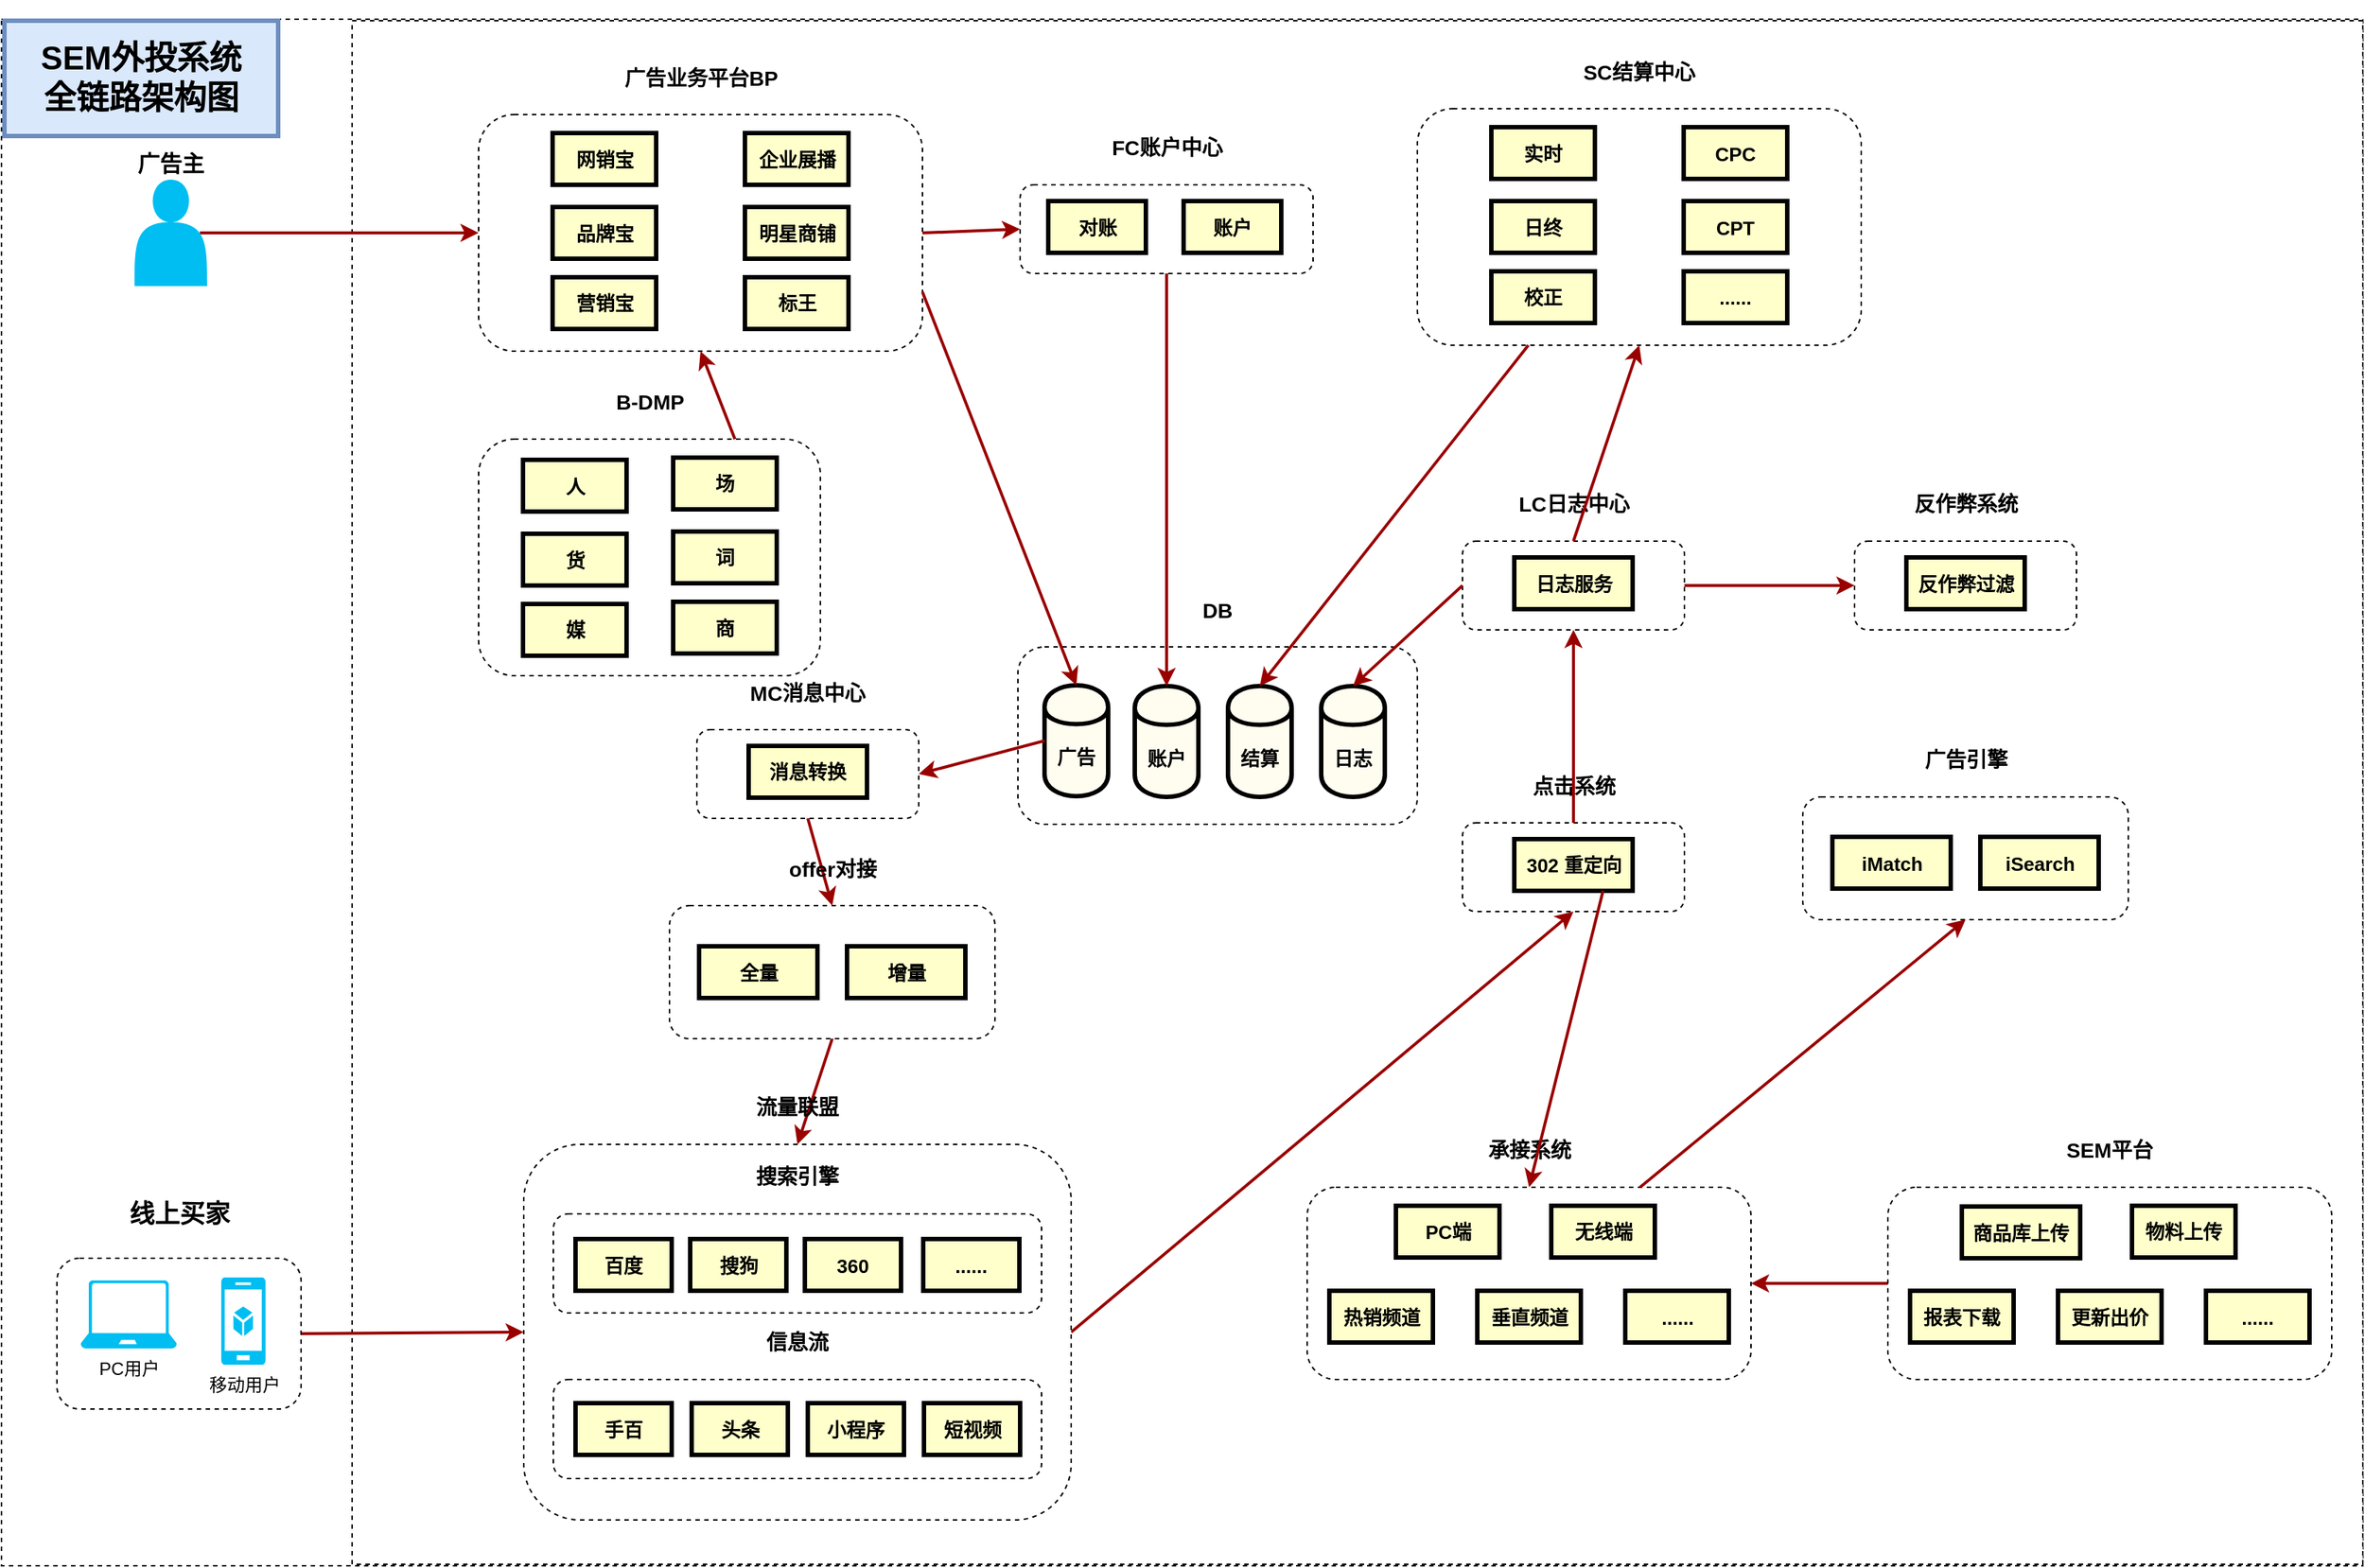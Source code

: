 <mxfile version="10.8.8" type="github"><diagram id="XwWlWTtGClz_TmaWwqao" name="Page-2"><mxGraphModel dx="2546" dy="936" grid="0" gridSize="10" guides="1" tooltips="1" connect="1" arrows="1" fold="1" page="1" pageScale="1" pageWidth="827" pageHeight="1169" math="0" shadow="0"><root><mxCell id="c_dEGojLdIEFpWDa07Ww-0"/><mxCell id="c_dEGojLdIEFpWDa07Ww-1" parent="c_dEGojLdIEFpWDa07Ww-0"/><mxCell id="qmiZsNPs8MXQadworG-F-121" value="" style="rounded=0;whiteSpace=wrap;html=1;dashed=1;labelBackgroundColor=none;fontSize=17;" vertex="1" parent="c_dEGojLdIEFpWDa07Ww-1"><mxGeometry x="-802" y="67" width="1596" height="1046" as="geometry"/></mxCell><mxCell id="qmiZsNPs8MXQadworG-F-116" value="" style="rounded=0;whiteSpace=wrap;html=1;dashed=1;labelBackgroundColor=none;fontSize=15;" vertex="1" parent="c_dEGojLdIEFpWDa07Ww-1"><mxGeometry x="-565" y="68" width="1359" height="1044" as="geometry"/></mxCell><mxCell id="9Upuw1DLg2469dhzBiir-0" value="&lt;h3 style=&quot;text-align: justify&quot;&gt;SC结算中心&lt;/h3&gt;" style="rounded=1;whiteSpace=wrap;html=1;dashed=1;labelPosition=center;verticalLabelPosition=top;align=center;verticalAlign=bottom;" vertex="1" parent="c_dEGojLdIEFpWDa07Ww-1"><mxGeometry x="155" y="127.5" width="300" height="160" as="geometry"/></mxCell><mxCell id="c_dEGojLdIEFpWDa07Ww-2" value="实时" style="whiteSpace=wrap;align=center;verticalAlign=middle;fontStyle=1;strokeWidth=3;fillColor=#FFFFCC;fontSize=13;labelBackgroundColor=none;labelBorderColor=none;" vertex="1" parent="c_dEGojLdIEFpWDa07Ww-1"><mxGeometry x="205" y="140" width="70" height="35" as="geometry"/></mxCell><mxCell id="o-0_HVFfoXculcCkcIRd-0" value="" style="edgeStyle=none;noEdgeStyle=1;strokeColor=#990000;strokeWidth=2;exitX=0.9;exitY=0.5;exitDx=0;exitDy=0;exitPerimeter=0;entryX=0;entryY=0.5;entryDx=0;entryDy=0;" edge="1" parent="c_dEGojLdIEFpWDa07Ww-1" source="qmiZsNPs8MXQadworG-F-97" target="qmiZsNPs8MXQadworG-F-62"><mxGeometry width="100" height="100" relative="1" as="geometry"><mxPoint x="-569" y="291.5" as="sourcePoint"/><mxPoint x="-568.162" y="136.5" as="targetPoint"/></mxGeometry></mxCell><mxCell id="o-0_HVFfoXculcCkcIRd-2" value="" style="edgeStyle=none;noEdgeStyle=1;strokeColor=#990000;strokeWidth=2;exitX=0.5;exitY=1;exitDx=0;exitDy=0;entryX=0.5;entryY=0;entryDx=0;entryDy=0;" edge="1" parent="c_dEGojLdIEFpWDa07Ww-1" source="qmiZsNPs8MXQadworG-F-16" target="qmiZsNPs8MXQadworG-F-25"><mxGeometry width="100" height="100" relative="1" as="geometry"><mxPoint x="-180" y="515.5" as="sourcePoint"/><mxPoint x="-179.162" y="360.5" as="targetPoint"/></mxGeometry></mxCell><mxCell id="o-0_HVFfoXculcCkcIRd-3" value="" style="edgeStyle=none;noEdgeStyle=1;strokeColor=#990000;strokeWidth=2;exitX=0.5;exitY=1;exitDx=0;exitDy=0;entryX=0.5;entryY=0;entryDx=0;entryDy=0;" edge="1" parent="c_dEGojLdIEFpWDa07Ww-1" source="qmiZsNPs8MXQadworG-F-25" target="qmiZsNPs8MXQadworG-F-46"><mxGeometry width="100" height="100" relative="1" as="geometry"><mxPoint x="-180" y="542" as="sourcePoint"/><mxPoint x="-179.162" y="387" as="targetPoint"/></mxGeometry></mxCell><mxCell id="o-0_HVFfoXculcCkcIRd-4" value="" style="edgeStyle=none;noEdgeStyle=1;strokeColor=#990000;strokeWidth=2;entryX=0.5;entryY=1;entryDx=0;entryDy=0;exitX=1;exitY=0.5;exitDx=0;exitDy=0;" edge="1" parent="c_dEGojLdIEFpWDa07Ww-1" source="qmiZsNPs8MXQadworG-F-46" target="qmiZsNPs8MXQadworG-F-7"><mxGeometry width="100" height="100" relative="1" as="geometry"><mxPoint x="-30" y="937" as="sourcePoint"/><mxPoint x="744.838" y="106.5" as="targetPoint"/></mxGeometry></mxCell><mxCell id="o-0_HVFfoXculcCkcIRd-5" value="" style="edgeStyle=none;noEdgeStyle=1;strokeColor=#990000;strokeWidth=2;exitX=0;exitY=0.5;exitDx=0;exitDy=0;entryX=1;entryY=0.5;entryDx=0;entryDy=0;" edge="1" parent="c_dEGojLdIEFpWDa07Ww-1" source="qmiZsNPs8MXQadworG-F-88" target="qmiZsNPs8MXQadworG-F-39"><mxGeometry width="100" height="100" relative="1" as="geometry"><mxPoint x="485" y="871" as="sourcePoint"/><mxPoint x="485.838" y="716" as="targetPoint"/></mxGeometry></mxCell><mxCell id="o-0_HVFfoXculcCkcIRd-6" value="" style="edgeStyle=none;noEdgeStyle=1;strokeColor=#990000;strokeWidth=2;exitX=1;exitY=0.5;exitDx=0;exitDy=0;entryX=0;entryY=0.5;entryDx=0;entryDy=0;" edge="1" parent="c_dEGojLdIEFpWDa07Ww-1" source="qmiZsNPs8MXQadworG-F-49" target="qmiZsNPs8MXQadworG-F-46"><mxGeometry width="100" height="100" relative="1" as="geometry"><mxPoint x="-590" y="792" as="sourcePoint"/><mxPoint x="-589.162" y="637" as="targetPoint"/></mxGeometry></mxCell><mxCell id="lr64GZYiP4X7BrGObGKc-0" value="&#10;SEM外投系统&#10;全链路架构图&#10;" style="whiteSpace=wrap;align=center;verticalAlign=middle;fontStyle=1;strokeWidth=3;fillColor=#dae8fc;fontSize=22;strokeColor=#6c8ebf;" vertex="1" parent="c_dEGojLdIEFpWDa07Ww-1"><mxGeometry x="-800" y="68" width="185" height="78" as="geometry"/></mxCell><mxCell id="qmiZsNPs8MXQadworG-F-2" value="日终" style="whiteSpace=wrap;align=center;verticalAlign=middle;fontStyle=1;strokeWidth=3;fillColor=#FFFFCC;fontSize=13;labelBackgroundColor=none;labelBorderColor=none;" vertex="1" parent="c_dEGojLdIEFpWDa07Ww-1"><mxGeometry x="205" y="190" width="70" height="35" as="geometry"/></mxCell><mxCell id="qmiZsNPs8MXQadworG-F-3" value="校正" style="whiteSpace=wrap;align=center;verticalAlign=middle;fontStyle=1;strokeWidth=3;fillColor=#FFFFCC;fontSize=13;labelBackgroundColor=none;labelBorderColor=none;" vertex="1" parent="c_dEGojLdIEFpWDa07Ww-1"><mxGeometry x="205" y="237.5" width="70" height="35" as="geometry"/></mxCell><mxCell id="qmiZsNPs8MXQadworG-F-4" value="CPC" style="whiteSpace=wrap;align=center;verticalAlign=middle;fontStyle=1;strokeWidth=3;fillColor=#FFFFCC;fontSize=13;labelBackgroundColor=none;labelBorderColor=none;" vertex="1" parent="c_dEGojLdIEFpWDa07Ww-1"><mxGeometry x="335" y="140" width="70" height="35" as="geometry"/></mxCell><mxCell id="qmiZsNPs8MXQadworG-F-5" value="CPT" style="whiteSpace=wrap;align=center;verticalAlign=middle;fontStyle=1;strokeWidth=3;fillColor=#FFFFCC;fontSize=13;labelBackgroundColor=none;labelBorderColor=none;" vertex="1" parent="c_dEGojLdIEFpWDa07Ww-1"><mxGeometry x="335" y="190" width="70" height="35" as="geometry"/></mxCell><mxCell id="qmiZsNPs8MXQadworG-F-6" value="......" style="whiteSpace=wrap;align=center;verticalAlign=middle;fontStyle=1;strokeWidth=3;fillColor=#FFFFCC;fontSize=13;labelBackgroundColor=none;labelBorderColor=none;" vertex="1" parent="c_dEGojLdIEFpWDa07Ww-1"><mxGeometry x="335" y="237.5" width="70" height="35" as="geometry"/></mxCell><mxCell id="qmiZsNPs8MXQadworG-F-7" value="&lt;h3 style=&quot;text-align: justify&quot;&gt;点击系统&lt;/h3&gt;" style="rounded=1;whiteSpace=wrap;html=1;dashed=1;labelPosition=center;verticalLabelPosition=top;align=center;verticalAlign=bottom;" vertex="1" parent="c_dEGojLdIEFpWDa07Ww-1"><mxGeometry x="185.5" y="610.5" width="150" height="60" as="geometry"/></mxCell><mxCell id="qmiZsNPs8MXQadworG-F-11" value="302 重定向" style="whiteSpace=wrap;align=center;verticalAlign=middle;fontStyle=1;strokeWidth=3;fillColor=#FFFFCC;fontSize=13;labelBackgroundColor=none;labelBorderColor=none;" vertex="1" parent="c_dEGojLdIEFpWDa07Ww-1"><mxGeometry x="220.5" y="621.5" width="80" height="35" as="geometry"/></mxCell><mxCell id="qmiZsNPs8MXQadworG-F-14" value="&lt;h3 style=&quot;text-align: justify&quot;&gt;LC日志中心&lt;/h3&gt;" style="rounded=1;whiteSpace=wrap;html=1;dashed=1;labelPosition=center;verticalLabelPosition=top;align=center;verticalAlign=bottom;" vertex="1" parent="c_dEGojLdIEFpWDa07Ww-1"><mxGeometry x="185.5" y="420" width="150" height="60" as="geometry"/></mxCell><mxCell id="qmiZsNPs8MXQadworG-F-15" value="日志服务" style="whiteSpace=wrap;align=center;verticalAlign=middle;fontStyle=1;strokeWidth=3;fillColor=#FFFFCC;fontSize=13;labelBackgroundColor=none;labelBorderColor=none;" vertex="1" parent="c_dEGojLdIEFpWDa07Ww-1"><mxGeometry x="220.5" y="431" width="80" height="35" as="geometry"/></mxCell><mxCell id="qmiZsNPs8MXQadworG-F-16" value="&lt;h3 style=&quot;text-align: justify&quot;&gt;MC消息中心&lt;/h3&gt;" style="rounded=1;whiteSpace=wrap;html=1;dashed=1;labelPosition=center;verticalLabelPosition=top;align=center;verticalAlign=bottom;" vertex="1" parent="c_dEGojLdIEFpWDa07Ww-1"><mxGeometry x="-332" y="547.5" width="150" height="60" as="geometry"/></mxCell><mxCell id="qmiZsNPs8MXQadworG-F-17" value="消息转换" style="whiteSpace=wrap;align=center;verticalAlign=middle;fontStyle=1;strokeWidth=3;fillColor=#FFFFCC;fontSize=13;labelBackgroundColor=none;labelBorderColor=none;" vertex="1" parent="c_dEGojLdIEFpWDa07Ww-1"><mxGeometry x="-297" y="558.5" width="80" height="35" as="geometry"/></mxCell><mxCell id="qmiZsNPs8MXQadworG-F-20" value="&lt;h3 style=&quot;text-align: justify&quot;&gt;反作弊系统&lt;/h3&gt;" style="rounded=1;whiteSpace=wrap;html=1;dashed=1;labelPosition=center;verticalLabelPosition=top;align=center;verticalAlign=bottom;" vertex="1" parent="c_dEGojLdIEFpWDa07Ww-1"><mxGeometry x="450.5" y="420" width="150" height="60" as="geometry"/></mxCell><mxCell id="qmiZsNPs8MXQadworG-F-21" value="反作弊过滤" style="whiteSpace=wrap;align=center;verticalAlign=middle;fontStyle=1;strokeWidth=3;fillColor=#FFFFCC;fontSize=13;labelBackgroundColor=none;labelBorderColor=none;" vertex="1" parent="c_dEGojLdIEFpWDa07Ww-1"><mxGeometry x="485.5" y="431" width="80" height="35" as="geometry"/></mxCell><mxCell id="qmiZsNPs8MXQadworG-F-25" value="&lt;h3 style=&quot;text-align: justify&quot;&gt;offer对接&lt;/h3&gt;" style="rounded=1;whiteSpace=wrap;html=1;dashed=1;labelPosition=center;verticalLabelPosition=top;align=center;verticalAlign=bottom;" vertex="1" parent="c_dEGojLdIEFpWDa07Ww-1"><mxGeometry x="-350.5" y="666.5" width="220" height="90" as="geometry"/></mxCell><mxCell id="qmiZsNPs8MXQadworG-F-26" value="全量" style="whiteSpace=wrap;align=center;verticalAlign=middle;fontStyle=1;strokeWidth=3;fillColor=#FFFFCC;fontSize=13;labelBackgroundColor=none;labelBorderColor=none;" vertex="1" parent="c_dEGojLdIEFpWDa07Ww-1"><mxGeometry x="-330.5" y="694" width="80" height="35" as="geometry"/></mxCell><mxCell id="qmiZsNPs8MXQadworG-F-27" value="增量" style="whiteSpace=wrap;align=center;verticalAlign=middle;fontStyle=1;strokeWidth=3;fillColor=#FFFFCC;fontSize=13;labelBackgroundColor=none;labelBorderColor=none;" vertex="1" parent="c_dEGojLdIEFpWDa07Ww-1"><mxGeometry x="-230.5" y="694" width="80" height="35" as="geometry"/></mxCell><mxCell id="qmiZsNPs8MXQadworG-F-28" value="&lt;h3 style=&quot;text-align: justify&quot;&gt;DB&lt;/h3&gt;" style="rounded=1;whiteSpace=wrap;html=1;dashed=1;labelPosition=center;verticalLabelPosition=top;align=center;verticalAlign=bottom;" vertex="1" parent="c_dEGojLdIEFpWDa07Ww-1"><mxGeometry x="-115" y="491.5" width="270" height="120" as="geometry"/></mxCell><mxCell id="qmiZsNPs8MXQadworG-F-35" value="广告" style="shape=cylinder;whiteSpace=wrap;html=1;boundedLbl=1;backgroundOutline=1;labelBackgroundColor=none;verticalAlign=middle;fontSize=13;fontStyle=1;strokeWidth=3;fillColor=#FFFDF0;labelBorderColor=none;" vertex="1" parent="c_dEGojLdIEFpWDa07Ww-1"><mxGeometry x="-97" y="517.5" width="43" height="75" as="geometry"/></mxCell><mxCell id="qmiZsNPs8MXQadworG-F-36" value="结算" style="shape=cylinder;whiteSpace=wrap;html=1;boundedLbl=1;backgroundOutline=1;labelBackgroundColor=none;verticalAlign=middle;fontSize=13;fontStyle=1;strokeWidth=3;fillColor=#FFFDF0;labelBorderColor=none;" vertex="1" parent="c_dEGojLdIEFpWDa07Ww-1"><mxGeometry x="27" y="518" width="43" height="75" as="geometry"/></mxCell><mxCell id="qmiZsNPs8MXQadworG-F-37" value="日志" style="shape=cylinder;whiteSpace=wrap;html=1;boundedLbl=1;backgroundOutline=1;labelBackgroundColor=none;verticalAlign=middle;fontSize=13;fontStyle=1;strokeWidth=3;fillColor=#FFFDF0;labelBorderColor=none;" vertex="1" parent="c_dEGojLdIEFpWDa07Ww-1"><mxGeometry x="90" y="518" width="43" height="75" as="geometry"/></mxCell><mxCell id="qmiZsNPs8MXQadworG-F-38" value="账户" style="shape=cylinder;whiteSpace=wrap;html=1;boundedLbl=1;backgroundOutline=1;labelBackgroundColor=none;verticalAlign=middle;fontSize=13;fontStyle=1;strokeWidth=3;fillColor=#FFFDF0;labelBorderColor=none;" vertex="1" parent="c_dEGojLdIEFpWDa07Ww-1"><mxGeometry x="-36" y="518" width="43" height="75" as="geometry"/></mxCell><mxCell id="qmiZsNPs8MXQadworG-F-39" value="&lt;h3 style=&quot;text-align: justify&quot;&gt;承接系统&lt;/h3&gt;" style="rounded=1;whiteSpace=wrap;html=1;dashed=1;labelPosition=center;verticalLabelPosition=top;align=center;verticalAlign=bottom;" vertex="1" parent="c_dEGojLdIEFpWDa07Ww-1"><mxGeometry x="80.5" y="857" width="300" height="130" as="geometry"/></mxCell><mxCell id="qmiZsNPs8MXQadworG-F-40" value="PC端" style="whiteSpace=wrap;align=center;verticalAlign=middle;fontStyle=1;strokeWidth=3;fillColor=#FFFFCC;fontSize=13;labelBackgroundColor=none;labelBorderColor=none;" vertex="1" parent="c_dEGojLdIEFpWDa07Ww-1"><mxGeometry x="140.5" y="869.5" width="70" height="35" as="geometry"/></mxCell><mxCell id="qmiZsNPs8MXQadworG-F-41" value="热销频道" style="whiteSpace=wrap;align=center;verticalAlign=middle;fontStyle=1;strokeWidth=3;fillColor=#FFFFCC;fontSize=13;labelBackgroundColor=none;labelBorderColor=none;" vertex="1" parent="c_dEGojLdIEFpWDa07Ww-1"><mxGeometry x="95.5" y="927" width="70" height="35" as="geometry"/></mxCell><mxCell id="qmiZsNPs8MXQadworG-F-43" value="无线端" style="whiteSpace=wrap;align=center;verticalAlign=middle;fontStyle=1;strokeWidth=3;fillColor=#FFFFCC;fontSize=13;labelBackgroundColor=none;labelBorderColor=none;" vertex="1" parent="c_dEGojLdIEFpWDa07Ww-1"><mxGeometry x="245.5" y="869.5" width="70" height="35" as="geometry"/></mxCell><mxCell id="qmiZsNPs8MXQadworG-F-44" value="垂直频道" style="whiteSpace=wrap;align=center;verticalAlign=middle;fontStyle=1;strokeWidth=3;fillColor=#FFFFCC;fontSize=13;labelBackgroundColor=none;labelBorderColor=none;" vertex="1" parent="c_dEGojLdIEFpWDa07Ww-1"><mxGeometry x="195.5" y="927" width="70" height="35" as="geometry"/></mxCell><mxCell id="qmiZsNPs8MXQadworG-F-45" value="......" style="whiteSpace=wrap;align=center;verticalAlign=middle;fontStyle=1;strokeWidth=3;fillColor=#FFFFCC;fontSize=13;labelBackgroundColor=none;labelBorderColor=none;" vertex="1" parent="c_dEGojLdIEFpWDa07Ww-1"><mxGeometry x="295.5" y="927" width="70" height="35" as="geometry"/></mxCell><mxCell id="qmiZsNPs8MXQadworG-F-46" value="&lt;h3 style=&quot;text-align: justify&quot;&gt;流量联盟&lt;/h3&gt;" style="rounded=1;whiteSpace=wrap;html=1;dashed=1;labelPosition=center;verticalLabelPosition=top;align=center;verticalAlign=bottom;" vertex="1" parent="c_dEGojLdIEFpWDa07Ww-1"><mxGeometry x="-449" y="828" width="370" height="254" as="geometry"/></mxCell><mxCell id="qmiZsNPs8MXQadworG-F-49" value="&lt;h3 style=&quot;text-align: justify; font-size: 17px;&quot;&gt;线上买家&lt;/h3&gt;" style="rounded=1;whiteSpace=wrap;html=1;dashed=1;labelPosition=center;verticalLabelPosition=top;align=center;verticalAlign=bottom;fontSize=17;" vertex="1" parent="c_dEGojLdIEFpWDa07Ww-1"><mxGeometry x="-764.5" y="905" width="165" height="102" as="geometry"/></mxCell><mxCell id="qmiZsNPs8MXQadworG-F-51" value="PC用户" style="verticalLabelPosition=bottom;html=1;verticalAlign=top;align=center;strokeColor=none;fillColor=#00BEF2;shape=mxgraph.azure.laptop;pointerEvents=1;labelBackgroundColor=none;" vertex="1" parent="c_dEGojLdIEFpWDa07Ww-1"><mxGeometry x="-748.5" y="920" width="65" height="46" as="geometry"/></mxCell><mxCell id="qmiZsNPs8MXQadworG-F-55" value="移动用户" style="verticalLabelPosition=bottom;html=1;verticalAlign=top;align=center;strokeColor=none;fillColor=#00BEF2;shape=mxgraph.azure.mobile_services;pointerEvents=1;labelBackgroundColor=none;" vertex="1" parent="c_dEGojLdIEFpWDa07Ww-1"><mxGeometry x="-653.5" y="918" width="30" height="59" as="geometry"/></mxCell><mxCell id="qmiZsNPs8MXQadworG-F-59" value="&lt;h3 style=&quot;text-align: justify&quot;&gt;广告引擎&lt;/h3&gt;" style="rounded=1;whiteSpace=wrap;html=1;dashed=1;labelPosition=center;verticalLabelPosition=top;align=center;verticalAlign=bottom;" vertex="1" parent="c_dEGojLdIEFpWDa07Ww-1"><mxGeometry x="415.5" y="593" width="220" height="83" as="geometry"/></mxCell><mxCell id="qmiZsNPs8MXQadworG-F-60" value="iMatch" style="whiteSpace=wrap;align=center;verticalAlign=middle;fontStyle=1;strokeWidth=3;fillColor=#FFFFCC;fontSize=13;labelBackgroundColor=none;labelBorderColor=none;" vertex="1" parent="c_dEGojLdIEFpWDa07Ww-1"><mxGeometry x="435.5" y="620" width="80" height="35" as="geometry"/></mxCell><mxCell id="qmiZsNPs8MXQadworG-F-61" value="iSearch" style="whiteSpace=wrap;align=center;verticalAlign=middle;fontStyle=1;strokeWidth=3;fillColor=#FFFFCC;fontSize=13;labelBackgroundColor=none;labelBorderColor=none;" vertex="1" parent="c_dEGojLdIEFpWDa07Ww-1"><mxGeometry x="535.5" y="620" width="80" height="35" as="geometry"/></mxCell><mxCell id="qmiZsNPs8MXQadworG-F-62" value="&lt;h3 style=&quot;text-align: justify&quot;&gt;广告业务平台BP&lt;/h3&gt;" style="rounded=1;whiteSpace=wrap;html=1;dashed=1;labelPosition=center;verticalLabelPosition=top;align=center;verticalAlign=bottom;" vertex="1" parent="c_dEGojLdIEFpWDa07Ww-1"><mxGeometry x="-479.5" y="131.5" width="300" height="160" as="geometry"/></mxCell><mxCell id="qmiZsNPs8MXQadworG-F-63" value="网销宝" style="whiteSpace=wrap;align=center;verticalAlign=middle;fontStyle=1;strokeWidth=3;fillColor=#FFFFCC;fontSize=13;labelBackgroundColor=none;labelBorderColor=none;" vertex="1" parent="c_dEGojLdIEFpWDa07Ww-1"><mxGeometry x="-429.5" y="144" width="70" height="35" as="geometry"/></mxCell><mxCell id="qmiZsNPs8MXQadworG-F-64" value="品牌宝" style="whiteSpace=wrap;align=center;verticalAlign=middle;fontStyle=1;strokeWidth=3;fillColor=#FFFFCC;fontSize=13;labelBackgroundColor=none;labelBorderColor=none;" vertex="1" parent="c_dEGojLdIEFpWDa07Ww-1"><mxGeometry x="-429.5" y="194" width="70" height="35" as="geometry"/></mxCell><mxCell id="qmiZsNPs8MXQadworG-F-65" value="营销宝" style="whiteSpace=wrap;align=center;verticalAlign=middle;fontStyle=1;strokeWidth=3;fillColor=#FFFFCC;fontSize=13;labelBackgroundColor=none;labelBorderColor=none;" vertex="1" parent="c_dEGojLdIEFpWDa07Ww-1"><mxGeometry x="-429.5" y="241.5" width="70" height="35" as="geometry"/></mxCell><mxCell id="qmiZsNPs8MXQadworG-F-66" value="企业展播" style="whiteSpace=wrap;align=center;verticalAlign=middle;fontStyle=1;strokeWidth=3;fillColor=#FFFFCC;fontSize=13;labelBackgroundColor=none;labelBorderColor=none;" vertex="1" parent="c_dEGojLdIEFpWDa07Ww-1"><mxGeometry x="-299.5" y="144" width="70" height="35" as="geometry"/></mxCell><mxCell id="qmiZsNPs8MXQadworG-F-67" value="明星商铺" style="whiteSpace=wrap;align=center;verticalAlign=middle;fontStyle=1;strokeWidth=3;fillColor=#FFFFCC;fontSize=13;labelBackgroundColor=none;labelBorderColor=none;" vertex="1" parent="c_dEGojLdIEFpWDa07Ww-1"><mxGeometry x="-299.5" y="194" width="70" height="35" as="geometry"/></mxCell><mxCell id="qmiZsNPs8MXQadworG-F-68" value="标王" style="whiteSpace=wrap;align=center;verticalAlign=middle;fontStyle=1;strokeWidth=3;fillColor=#FFFFCC;fontSize=13;labelBackgroundColor=none;labelBorderColor=none;" vertex="1" parent="c_dEGojLdIEFpWDa07Ww-1"><mxGeometry x="-299.5" y="241.5" width="70" height="35" as="geometry"/></mxCell><mxCell id="qmiZsNPs8MXQadworG-F-72" value="&lt;h3 style=&quot;text-align: justify&quot;&gt;B-DMP&lt;/h3&gt;" style="rounded=1;whiteSpace=wrap;html=1;dashed=1;labelPosition=center;verticalLabelPosition=top;align=center;verticalAlign=bottom;" vertex="1" parent="c_dEGojLdIEFpWDa07Ww-1"><mxGeometry x="-479.5" y="351" width="231" height="160" as="geometry"/></mxCell><mxCell id="qmiZsNPs8MXQadworG-F-73" value="人" style="whiteSpace=wrap;align=center;verticalAlign=middle;fontStyle=1;strokeWidth=3;fillColor=#FFFFCC;fontSize=13;labelBackgroundColor=none;labelBorderColor=none;" vertex="1" parent="c_dEGojLdIEFpWDa07Ww-1"><mxGeometry x="-449.5" y="365" width="70" height="35" as="geometry"/></mxCell><mxCell id="qmiZsNPs8MXQadworG-F-74" value="货" style="whiteSpace=wrap;align=center;verticalAlign=middle;fontStyle=1;strokeWidth=3;fillColor=#FFFFCC;fontSize=13;labelBackgroundColor=none;labelBorderColor=none;" vertex="1" parent="c_dEGojLdIEFpWDa07Ww-1"><mxGeometry x="-449.5" y="415" width="70" height="35" as="geometry"/></mxCell><mxCell id="qmiZsNPs8MXQadworG-F-75" value="媒" style="whiteSpace=wrap;align=center;verticalAlign=middle;fontStyle=1;strokeWidth=3;fillColor=#FFFFCC;fontSize=13;labelBackgroundColor=none;labelBorderColor=none;" vertex="1" parent="c_dEGojLdIEFpWDa07Ww-1"><mxGeometry x="-449.5" y="462.5" width="70" height="35" as="geometry"/></mxCell><mxCell id="qmiZsNPs8MXQadworG-F-76" value="场" style="whiteSpace=wrap;align=center;verticalAlign=middle;fontStyle=1;strokeWidth=3;fillColor=#FFFFCC;fontSize=13;labelBackgroundColor=none;labelBorderColor=none;" vertex="1" parent="c_dEGojLdIEFpWDa07Ww-1"><mxGeometry x="-348" y="363.5" width="70" height="35" as="geometry"/></mxCell><mxCell id="qmiZsNPs8MXQadworG-F-77" value="词" style="whiteSpace=wrap;align=center;verticalAlign=middle;fontStyle=1;strokeWidth=3;fillColor=#FFFFCC;fontSize=13;labelBackgroundColor=none;labelBorderColor=none;" vertex="1" parent="c_dEGojLdIEFpWDa07Ww-1"><mxGeometry x="-348" y="413.5" width="70" height="35" as="geometry"/></mxCell><mxCell id="qmiZsNPs8MXQadworG-F-78" value="商" style="whiteSpace=wrap;align=center;verticalAlign=middle;fontStyle=1;strokeWidth=3;fillColor=#FFFFCC;fontSize=13;labelBackgroundColor=none;labelBorderColor=none;" vertex="1" parent="c_dEGojLdIEFpWDa07Ww-1"><mxGeometry x="-348" y="461" width="70" height="35" as="geometry"/></mxCell><mxCell id="qmiZsNPs8MXQadworG-F-79" value="&lt;h3 style=&quot;text-align: justify&quot;&gt;搜索引擎&lt;/h3&gt;" style="rounded=1;whiteSpace=wrap;html=1;dashed=1;labelPosition=center;verticalLabelPosition=top;align=center;verticalAlign=bottom;" vertex="1" parent="c_dEGojLdIEFpWDa07Ww-1"><mxGeometry x="-429" y="875" width="330" height="67" as="geometry"/></mxCell><mxCell id="qmiZsNPs8MXQadworG-F-48" value="百度" style="whiteSpace=wrap;align=center;verticalAlign=middle;fontStyle=1;strokeWidth=3;fillColor=#FFFFCC;fontSize=13;labelBackgroundColor=none;labelBorderColor=none;" vertex="1" parent="c_dEGojLdIEFpWDa07Ww-1"><mxGeometry x="-414" y="892" width="65" height="35" as="geometry"/></mxCell><mxCell id="qmiZsNPs8MXQadworG-F-80" value="搜狗" style="whiteSpace=wrap;align=center;verticalAlign=middle;fontStyle=1;strokeWidth=3;fillColor=#FFFFCC;fontSize=13;labelBackgroundColor=none;labelBorderColor=none;" vertex="1" parent="c_dEGojLdIEFpWDa07Ww-1"><mxGeometry x="-336.5" y="892" width="65" height="35" as="geometry"/></mxCell><mxCell id="qmiZsNPs8MXQadworG-F-81" value="360" style="whiteSpace=wrap;align=center;verticalAlign=middle;fontStyle=1;strokeWidth=3;fillColor=#FFFFCC;fontSize=13;labelBackgroundColor=none;labelBorderColor=none;" vertex="1" parent="c_dEGojLdIEFpWDa07Ww-1"><mxGeometry x="-259" y="892" width="65" height="35" as="geometry"/></mxCell><mxCell id="qmiZsNPs8MXQadworG-F-82" value="......" style="whiteSpace=wrap;align=center;verticalAlign=middle;fontStyle=1;strokeWidth=3;fillColor=#FFFFCC;fontSize=13;labelBackgroundColor=none;labelBorderColor=none;" vertex="1" parent="c_dEGojLdIEFpWDa07Ww-1"><mxGeometry x="-179" y="892" width="65" height="35" as="geometry"/></mxCell><mxCell id="qmiZsNPs8MXQadworG-F-83" value="&lt;h3 style=&quot;text-align: justify&quot;&gt;信息流&lt;/h3&gt;" style="rounded=1;whiteSpace=wrap;html=1;dashed=1;labelPosition=center;verticalLabelPosition=top;align=center;verticalAlign=bottom;" vertex="1" parent="c_dEGojLdIEFpWDa07Ww-1"><mxGeometry x="-429" y="987" width="330" height="67" as="geometry"/></mxCell><mxCell id="qmiZsNPs8MXQadworG-F-84" value="手百" style="whiteSpace=wrap;align=center;verticalAlign=middle;fontStyle=1;strokeWidth=3;fillColor=#FFFFCC;fontSize=13;labelBackgroundColor=none;labelBorderColor=none;" vertex="1" parent="c_dEGojLdIEFpWDa07Ww-1"><mxGeometry x="-414" y="1003" width="65" height="35" as="geometry"/></mxCell><mxCell id="qmiZsNPs8MXQadworG-F-85" value="头条" style="whiteSpace=wrap;align=center;verticalAlign=middle;fontStyle=1;strokeWidth=3;fillColor=#FFFFCC;fontSize=13;labelBackgroundColor=none;labelBorderColor=none;" vertex="1" parent="c_dEGojLdIEFpWDa07Ww-1"><mxGeometry x="-335.5" y="1003" width="65" height="35" as="geometry"/></mxCell><mxCell id="qmiZsNPs8MXQadworG-F-86" value="小程序" style="whiteSpace=wrap;align=center;verticalAlign=middle;fontStyle=1;strokeWidth=3;fillColor=#FFFFCC;fontSize=13;labelBackgroundColor=none;labelBorderColor=none;" vertex="1" parent="c_dEGojLdIEFpWDa07Ww-1"><mxGeometry x="-257" y="1003" width="65" height="35" as="geometry"/></mxCell><mxCell id="qmiZsNPs8MXQadworG-F-87" value="短视频" style="whiteSpace=wrap;align=center;verticalAlign=middle;fontStyle=1;strokeWidth=3;fillColor=#FFFFCC;fontSize=13;labelBackgroundColor=none;labelBorderColor=none;" vertex="1" parent="c_dEGojLdIEFpWDa07Ww-1"><mxGeometry x="-178.5" y="1003" width="65" height="35" as="geometry"/></mxCell><mxCell id="qmiZsNPs8MXQadworG-F-88" value="&lt;h3 style=&quot;text-align: justify&quot;&gt;SEM平台&lt;/h3&gt;" style="rounded=1;whiteSpace=wrap;html=1;dashed=1;labelPosition=center;verticalLabelPosition=top;align=center;verticalAlign=bottom;" vertex="1" parent="c_dEGojLdIEFpWDa07Ww-1"><mxGeometry x="473" y="857" width="300" height="130" as="geometry"/></mxCell><mxCell id="qmiZsNPs8MXQadworG-F-89" value="商品库上传" style="whiteSpace=wrap;align=center;verticalAlign=middle;fontStyle=1;strokeWidth=3;fillColor=#FFFFCC;fontSize=13;labelBackgroundColor=none;labelBorderColor=none;" vertex="1" parent="c_dEGojLdIEFpWDa07Ww-1"><mxGeometry x="523" y="870" width="80" height="35" as="geometry"/></mxCell><mxCell id="qmiZsNPs8MXQadworG-F-90" value="报表下载" style="whiteSpace=wrap;align=center;verticalAlign=middle;fontStyle=1;strokeWidth=3;fillColor=#FFFFCC;fontSize=13;labelBackgroundColor=none;labelBorderColor=none;" vertex="1" parent="c_dEGojLdIEFpWDa07Ww-1"><mxGeometry x="488" y="927" width="70" height="35" as="geometry"/></mxCell><mxCell id="qmiZsNPs8MXQadworG-F-91" value="物料上传" style="whiteSpace=wrap;align=center;verticalAlign=middle;fontStyle=1;strokeWidth=3;fillColor=#FFFFCC;fontSize=13;labelBackgroundColor=none;labelBorderColor=none;" vertex="1" parent="c_dEGojLdIEFpWDa07Ww-1"><mxGeometry x="638" y="869.5" width="70" height="35" as="geometry"/></mxCell><mxCell id="qmiZsNPs8MXQadworG-F-92" value="更新出价" style="whiteSpace=wrap;align=center;verticalAlign=middle;fontStyle=1;strokeWidth=3;fillColor=#FFFFCC;fontSize=13;labelBackgroundColor=none;labelBorderColor=none;" vertex="1" parent="c_dEGojLdIEFpWDa07Ww-1"><mxGeometry x="588" y="927" width="70" height="35" as="geometry"/></mxCell><mxCell id="qmiZsNPs8MXQadworG-F-93" value="......" style="whiteSpace=wrap;align=center;verticalAlign=middle;fontStyle=1;strokeWidth=3;fillColor=#FFFFCC;fontSize=13;labelBackgroundColor=none;labelBorderColor=none;" vertex="1" parent="c_dEGojLdIEFpWDa07Ww-1"><mxGeometry x="688" y="927" width="70" height="35" as="geometry"/></mxCell><mxCell id="qmiZsNPs8MXQadworG-F-97" value="&lt;b style=&quot;font-size: 15px;&quot;&gt;广告主&lt;/b&gt;" style="shape=actor;whiteSpace=wrap;html=1;labelBackgroundColor=none;verticalAlign=bottom;strokeColor=none;fillColor=#00BEF2;labelPosition=center;verticalLabelPosition=top;align=center;fontSize=15;" vertex="1" parent="c_dEGojLdIEFpWDa07Ww-1"><mxGeometry x="-712" y="175.5" width="49" height="72" as="geometry"/></mxCell><mxCell id="o-0_HVFfoXculcCkcIRd-7" value="" style="edgeStyle=none;noEdgeStyle=1;strokeColor=#990000;strokeWidth=2;exitX=0.75;exitY=1;exitDx=0;exitDy=0;entryX=0.5;entryY=0;entryDx=0;entryDy=0;" edge="1" parent="c_dEGojLdIEFpWDa07Ww-1" source="qmiZsNPs8MXQadworG-F-11" target="qmiZsNPs8MXQadworG-F-39"><mxGeometry width="100" height="100" relative="1" as="geometry"><mxPoint x="91.5" y="1077" as="sourcePoint"/><mxPoint x="92.338" y="922" as="targetPoint"/></mxGeometry></mxCell><mxCell id="qmiZsNPs8MXQadworG-F-98" value="" style="edgeStyle=none;noEdgeStyle=1;strokeColor=#990000;strokeWidth=2;exitX=0.75;exitY=0;exitDx=0;exitDy=0;entryX=0.5;entryY=1;entryDx=0;entryDy=0;" edge="1" parent="c_dEGojLdIEFpWDa07Ww-1" source="qmiZsNPs8MXQadworG-F-39" target="qmiZsNPs8MXQadworG-F-59"><mxGeometry width="100" height="100" relative="1" as="geometry"><mxPoint x="645.676" y="596.941" as="sourcePoint"/><mxPoint x="471.559" y="601.647" as="targetPoint"/></mxGeometry></mxCell><mxCell id="qmiZsNPs8MXQadworG-F-99" value="" style="edgeStyle=none;noEdgeStyle=1;strokeColor=#990000;strokeWidth=2;exitX=0.5;exitY=0;exitDx=0;exitDy=0;entryX=0.5;entryY=1;entryDx=0;entryDy=0;" edge="1" parent="c_dEGojLdIEFpWDa07Ww-1" source="qmiZsNPs8MXQadworG-F-7" target="qmiZsNPs8MXQadworG-F-14"><mxGeometry width="100" height="100" relative="1" as="geometry"><mxPoint x="950.676" y="619.441" as="sourcePoint"/><mxPoint x="776.559" y="624.147" as="targetPoint"/></mxGeometry></mxCell><mxCell id="qmiZsNPs8MXQadworG-F-100" value="" style="edgeStyle=none;noEdgeStyle=1;strokeColor=#990000;strokeWidth=2;exitX=1;exitY=0.5;exitDx=0;exitDy=0;entryX=0;entryY=0.5;entryDx=0;entryDy=0;" edge="1" parent="c_dEGojLdIEFpWDa07Ww-1" source="qmiZsNPs8MXQadworG-F-14" target="qmiZsNPs8MXQadworG-F-20"><mxGeometry width="100" height="100" relative="1" as="geometry"><mxPoint x="960.676" y="629.441" as="sourcePoint"/><mxPoint x="786.559" y="634.147" as="targetPoint"/></mxGeometry></mxCell><mxCell id="qmiZsNPs8MXQadworG-F-101" value="" style="edgeStyle=none;noEdgeStyle=1;strokeColor=#990000;strokeWidth=2;exitX=0.5;exitY=0;exitDx=0;exitDy=0;entryX=0.5;entryY=1;entryDx=0;entryDy=0;" edge="1" parent="c_dEGojLdIEFpWDa07Ww-1" source="qmiZsNPs8MXQadworG-F-14" target="9Upuw1DLg2469dhzBiir-0"><mxGeometry width="100" height="100" relative="1" as="geometry"><mxPoint x="813.176" y="647.941" as="sourcePoint"/><mxPoint x="639.059" y="652.647" as="targetPoint"/></mxGeometry></mxCell><mxCell id="qmiZsNPs8MXQadworG-F-102" value="" style="edgeStyle=none;noEdgeStyle=1;strokeColor=#990000;strokeWidth=2;exitX=1;exitY=0.75;exitDx=0;exitDy=0;entryX=0.5;entryY=0;entryDx=0;entryDy=0;" edge="1" parent="c_dEGojLdIEFpWDa07Ww-1" source="qmiZsNPs8MXQadworG-F-62" target="qmiZsNPs8MXQadworG-F-35"><mxGeometry width="100" height="100" relative="1" as="geometry"><mxPoint x="685.676" y="636.941" as="sourcePoint"/><mxPoint x="511.559" y="641.647" as="targetPoint"/></mxGeometry></mxCell><mxCell id="qmiZsNPs8MXQadworG-F-103" value="" style="edgeStyle=none;noEdgeStyle=1;strokeColor=#990000;strokeWidth=2;exitX=0;exitY=0.5;exitDx=0;exitDy=0;entryX=0.5;entryY=0;entryDx=0;entryDy=0;" edge="1" parent="c_dEGojLdIEFpWDa07Ww-1" source="qmiZsNPs8MXQadworG-F-14" target="qmiZsNPs8MXQadworG-F-37"><mxGeometry width="100" height="100" relative="1" as="geometry"><mxPoint x="695.676" y="646.941" as="sourcePoint"/><mxPoint x="521.559" y="651.647" as="targetPoint"/></mxGeometry></mxCell><mxCell id="qmiZsNPs8MXQadworG-F-104" value="" style="edgeStyle=none;noEdgeStyle=1;strokeColor=#990000;strokeWidth=2;exitX=1;exitY=0.5;exitDx=0;exitDy=0;entryX=0;entryY=0.5;entryDx=0;entryDy=0;" edge="1" parent="c_dEGojLdIEFpWDa07Ww-1" source="qmiZsNPs8MXQadworG-F-62" target="qmiZsNPs8MXQadworG-F-106"><mxGeometry width="100" height="100" relative="1" as="geometry"><mxPoint x="705.676" y="656.941" as="sourcePoint"/><mxPoint x="531.559" y="661.647" as="targetPoint"/></mxGeometry></mxCell><mxCell id="qmiZsNPs8MXQadworG-F-105" value="" style="edgeStyle=none;noEdgeStyle=1;strokeColor=#990000;strokeWidth=2;exitX=0.5;exitY=1;exitDx=0;exitDy=0;entryX=0.5;entryY=0;entryDx=0;entryDy=0;" edge="1" parent="c_dEGojLdIEFpWDa07Ww-1" source="qmiZsNPs8MXQadworG-F-106" target="qmiZsNPs8MXQadworG-F-38"><mxGeometry width="100" height="100" relative="1" as="geometry"><mxPoint x="715.676" y="666.941" as="sourcePoint"/><mxPoint x="541.559" y="671.647" as="targetPoint"/></mxGeometry></mxCell><mxCell id="qmiZsNPs8MXQadworG-F-106" value="&lt;h3 style=&quot;text-align: justify&quot;&gt;FC账户中心&lt;/h3&gt;" style="rounded=1;whiteSpace=wrap;html=1;dashed=1;labelPosition=center;verticalLabelPosition=top;align=center;verticalAlign=bottom;" vertex="1" parent="c_dEGojLdIEFpWDa07Ww-1"><mxGeometry x="-113.5" y="179" width="198" height="60" as="geometry"/></mxCell><mxCell id="qmiZsNPs8MXQadworG-F-107" value="对账" style="whiteSpace=wrap;align=center;verticalAlign=middle;fontStyle=1;strokeWidth=3;fillColor=#FFFFCC;fontSize=13;labelBackgroundColor=none;labelBorderColor=none;" vertex="1" parent="c_dEGojLdIEFpWDa07Ww-1"><mxGeometry x="-94.5" y="190" width="66" height="35" as="geometry"/></mxCell><mxCell id="qmiZsNPs8MXQadworG-F-108" value="账户" style="whiteSpace=wrap;align=center;verticalAlign=middle;fontStyle=1;strokeWidth=3;fillColor=#FFFFCC;fontSize=13;labelBackgroundColor=none;labelBorderColor=none;" vertex="1" parent="c_dEGojLdIEFpWDa07Ww-1"><mxGeometry x="-3" y="190" width="66" height="35" as="geometry"/></mxCell><mxCell id="qmiZsNPs8MXQadworG-F-109" value="" style="edgeStyle=none;noEdgeStyle=1;strokeColor=#990000;strokeWidth=2;exitX=0.25;exitY=1;exitDx=0;exitDy=0;entryX=0.5;entryY=0;entryDx=0;entryDy=0;" edge="1" parent="c_dEGojLdIEFpWDa07Ww-1" source="9Upuw1DLg2469dhzBiir-0" target="qmiZsNPs8MXQadworG-F-36"><mxGeometry width="100" height="100" relative="1" as="geometry"><mxPoint x="725.676" y="676.941" as="sourcePoint"/><mxPoint x="551.559" y="681.647" as="targetPoint"/></mxGeometry></mxCell><mxCell id="qmiZsNPs8MXQadworG-F-110" value="" style="edgeStyle=none;noEdgeStyle=1;strokeColor=#990000;strokeWidth=2;exitX=0.75;exitY=0;exitDx=0;exitDy=0;entryX=0.5;entryY=1;entryDx=0;entryDy=0;" edge="1" parent="c_dEGojLdIEFpWDa07Ww-1" source="qmiZsNPs8MXQadworG-F-72" target="qmiZsNPs8MXQadworG-F-62"><mxGeometry width="100" height="100" relative="1" as="geometry"><mxPoint x="735.676" y="686.941" as="sourcePoint"/><mxPoint x="561.559" y="691.647" as="targetPoint"/></mxGeometry></mxCell><mxCell id="o-0_HVFfoXculcCkcIRd-1" value="" style="edgeStyle=none;noEdgeStyle=1;strokeColor=#990000;strokeWidth=2;exitX=0;exitY=0.5;exitDx=0;exitDy=0;entryX=1;entryY=0.5;entryDx=0;entryDy=0;" edge="1" parent="c_dEGojLdIEFpWDa07Ww-1" source="qmiZsNPs8MXQadworG-F-35" target="qmiZsNPs8MXQadworG-F-16"><mxGeometry width="100" height="100" relative="1" as="geometry"><mxPoint x="-162.5" y="485" as="sourcePoint"/><mxPoint x="-161.662" y="330" as="targetPoint"/></mxGeometry></mxCell></root></mxGraphModel></diagram></mxfile>